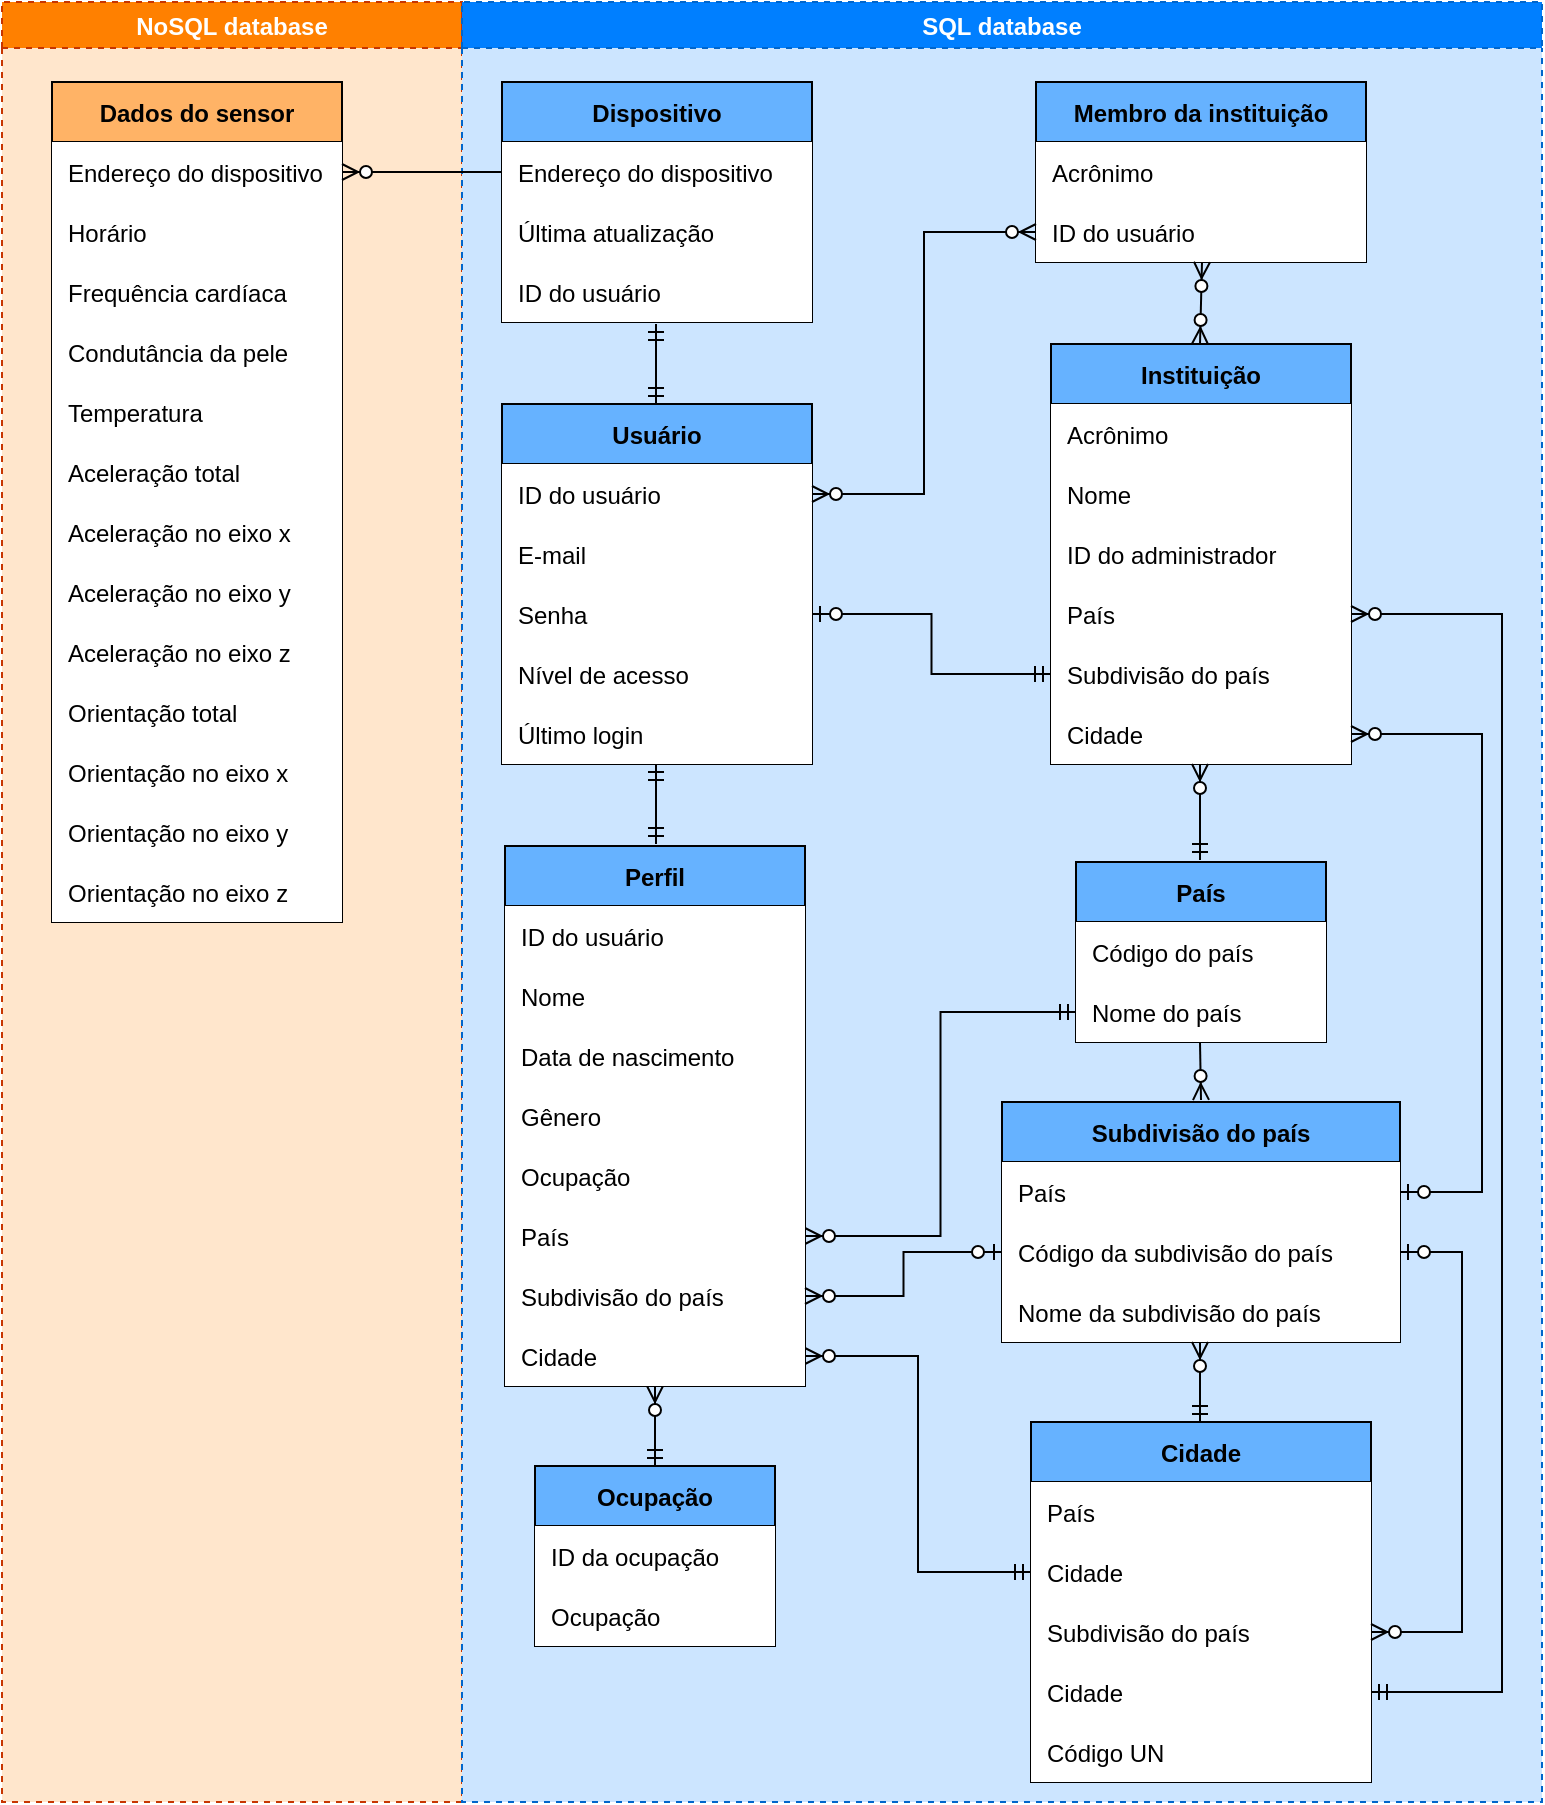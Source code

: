 <mxfile version="17.4.4" type="github">
  <diagram name="Page-1" id="52a04d89-c75d-2922-d76d-85b35f80e030">
    <mxGraphModel dx="1422" dy="737" grid="1" gridSize="10" guides="1" tooltips="1" connect="1" arrows="1" fold="1" page="1" pageScale="1" pageWidth="1100" pageHeight="850" background="none" math="0" shadow="0">
      <root>
        <mxCell id="0" />
        <mxCell id="1" parent="0" />
        <mxCell id="K3WVoDSNx91NNgabxfpI-1" value="NoSQL database" style="swimlane;dashed=1;fillColor=#FF8000;strokeColor=#C73500;fontColor=#FFFFFF;swimlaneFillColor=#FFE6CC;" parent="1" vertex="1">
          <mxGeometry width="230" height="900" as="geometry" />
        </mxCell>
        <mxCell id="K3WVoDSNx91NNgabxfpI-2" value="Dados do sensor" style="shape=table;startSize=30;container=1;collapsible=1;childLayout=tableLayout;fixedRows=1;rowLines=0;fontStyle=1;align=center;resizeLast=1;fillColor=#FFB366;" parent="K3WVoDSNx91NNgabxfpI-1" vertex="1">
          <mxGeometry x="25" y="40" width="145" height="420" as="geometry" />
        </mxCell>
        <mxCell id="K3WVoDSNx91NNgabxfpI-3" style="shape=partialRectangle;collapsible=0;dropTarget=0;pointerEvents=0;fillColor=none;top=0;left=0;bottom=0;right=0;points=[[0,0.5],[1,0.5]];portConstraint=eastwest;" parent="K3WVoDSNx91NNgabxfpI-2" vertex="1">
          <mxGeometry y="30" width="145" height="30" as="geometry" />
        </mxCell>
        <mxCell id="K3WVoDSNx91NNgabxfpI-4" value="Endereço do dispositivo" style="shape=partialRectangle;connectable=0;fillColor=default;top=0;left=0;bottom=0;right=0;align=left;spacingLeft=6;overflow=hidden;" parent="K3WVoDSNx91NNgabxfpI-3" vertex="1">
          <mxGeometry width="145" height="30" as="geometry">
            <mxRectangle width="145" height="30" as="alternateBounds" />
          </mxGeometry>
        </mxCell>
        <mxCell id="K3WVoDSNx91NNgabxfpI-6" value="" style="shape=partialRectangle;collapsible=0;dropTarget=0;pointerEvents=0;fillColor=none;top=0;left=0;bottom=0;right=0;points=[[0,0.5],[1,0.5]];portConstraint=eastwest;" parent="K3WVoDSNx91NNgabxfpI-2" vertex="1">
          <mxGeometry y="60" width="145" height="30" as="geometry" />
        </mxCell>
        <mxCell id="K3WVoDSNx91NNgabxfpI-7" value="Horário" style="shape=partialRectangle;connectable=0;fillColor=default;top=0;left=0;bottom=0;right=0;align=left;spacingLeft=6;overflow=hidden;" parent="K3WVoDSNx91NNgabxfpI-6" vertex="1">
          <mxGeometry width="145" height="30" as="geometry">
            <mxRectangle width="145" height="30" as="alternateBounds" />
          </mxGeometry>
        </mxCell>
        <mxCell id="K3WVoDSNx91NNgabxfpI-9" value="" style="shape=partialRectangle;collapsible=0;dropTarget=0;pointerEvents=0;fillColor=none;top=0;left=0;bottom=0;right=0;points=[[0,0.5],[1,0.5]];portConstraint=eastwest;" parent="K3WVoDSNx91NNgabxfpI-2" vertex="1">
          <mxGeometry y="90" width="145" height="30" as="geometry" />
        </mxCell>
        <mxCell id="K3WVoDSNx91NNgabxfpI-10" value="Frequência cardíaca" style="shape=partialRectangle;connectable=0;fillColor=default;top=0;left=0;bottom=0;right=0;align=left;spacingLeft=6;overflow=hidden;" parent="K3WVoDSNx91NNgabxfpI-9" vertex="1">
          <mxGeometry width="145" height="30" as="geometry">
            <mxRectangle width="145" height="30" as="alternateBounds" />
          </mxGeometry>
        </mxCell>
        <mxCell id="K3WVoDSNx91NNgabxfpI-12" style="shape=partialRectangle;collapsible=0;dropTarget=0;pointerEvents=0;fillColor=none;top=0;left=0;bottom=0;right=0;points=[[0,0.5],[1,0.5]];portConstraint=eastwest;" parent="K3WVoDSNx91NNgabxfpI-2" vertex="1">
          <mxGeometry y="120" width="145" height="30" as="geometry" />
        </mxCell>
        <mxCell id="K3WVoDSNx91NNgabxfpI-13" value="Condutância da pele" style="shape=partialRectangle;connectable=0;fillColor=default;top=0;left=0;bottom=0;right=0;align=left;spacingLeft=6;overflow=hidden;" parent="K3WVoDSNx91NNgabxfpI-12" vertex="1">
          <mxGeometry width="145" height="30" as="geometry">
            <mxRectangle width="145" height="30" as="alternateBounds" />
          </mxGeometry>
        </mxCell>
        <mxCell id="K3WVoDSNx91NNgabxfpI-15" style="shape=partialRectangle;collapsible=0;dropTarget=0;pointerEvents=0;fillColor=none;top=0;left=0;bottom=0;right=0;points=[[0,0.5],[1,0.5]];portConstraint=eastwest;" parent="K3WVoDSNx91NNgabxfpI-2" vertex="1">
          <mxGeometry y="150" width="145" height="30" as="geometry" />
        </mxCell>
        <mxCell id="K3WVoDSNx91NNgabxfpI-16" value="Temperatura" style="shape=partialRectangle;connectable=0;fillColor=default;top=0;left=0;bottom=0;right=0;align=left;spacingLeft=6;overflow=hidden;" parent="K3WVoDSNx91NNgabxfpI-15" vertex="1">
          <mxGeometry width="145" height="30" as="geometry">
            <mxRectangle width="145" height="30" as="alternateBounds" />
          </mxGeometry>
        </mxCell>
        <mxCell id="K3WVoDSNx91NNgabxfpI-18" style="shape=partialRectangle;collapsible=0;dropTarget=0;pointerEvents=0;fillColor=none;top=0;left=0;bottom=0;right=0;points=[[0,0.5],[1,0.5]];portConstraint=eastwest;" parent="K3WVoDSNx91NNgabxfpI-2" vertex="1">
          <mxGeometry y="180" width="145" height="30" as="geometry" />
        </mxCell>
        <mxCell id="K3WVoDSNx91NNgabxfpI-19" value="Aceleração total" style="shape=partialRectangle;connectable=0;fillColor=default;top=0;left=0;bottom=0;right=0;align=left;spacingLeft=6;overflow=hidden;" parent="K3WVoDSNx91NNgabxfpI-18" vertex="1">
          <mxGeometry width="145" height="30" as="geometry">
            <mxRectangle width="145" height="30" as="alternateBounds" />
          </mxGeometry>
        </mxCell>
        <mxCell id="K3WVoDSNx91NNgabxfpI-21" style="shape=partialRectangle;collapsible=0;dropTarget=0;pointerEvents=0;fillColor=none;top=0;left=0;bottom=0;right=0;points=[[0,0.5],[1,0.5]];portConstraint=eastwest;" parent="K3WVoDSNx91NNgabxfpI-2" vertex="1">
          <mxGeometry y="210" width="145" height="30" as="geometry" />
        </mxCell>
        <mxCell id="K3WVoDSNx91NNgabxfpI-22" value="Aceleração no eixo x" style="shape=partialRectangle;connectable=0;fillColor=default;top=0;left=0;bottom=0;right=0;align=left;spacingLeft=6;overflow=hidden;" parent="K3WVoDSNx91NNgabxfpI-21" vertex="1">
          <mxGeometry width="145" height="30" as="geometry">
            <mxRectangle width="145" height="30" as="alternateBounds" />
          </mxGeometry>
        </mxCell>
        <mxCell id="K3WVoDSNx91NNgabxfpI-24" style="shape=partialRectangle;collapsible=0;dropTarget=0;pointerEvents=0;fillColor=none;top=0;left=0;bottom=0;right=0;points=[[0,0.5],[1,0.5]];portConstraint=eastwest;" parent="K3WVoDSNx91NNgabxfpI-2" vertex="1">
          <mxGeometry y="240" width="145" height="30" as="geometry" />
        </mxCell>
        <mxCell id="K3WVoDSNx91NNgabxfpI-25" value="Aceleração no eixo y" style="shape=partialRectangle;connectable=0;fillColor=default;top=0;left=0;bottom=0;right=0;align=left;spacingLeft=6;overflow=hidden;" parent="K3WVoDSNx91NNgabxfpI-24" vertex="1">
          <mxGeometry width="145" height="30" as="geometry">
            <mxRectangle width="145" height="30" as="alternateBounds" />
          </mxGeometry>
        </mxCell>
        <mxCell id="K3WVoDSNx91NNgabxfpI-27" style="shape=partialRectangle;collapsible=0;dropTarget=0;pointerEvents=0;fillColor=none;top=0;left=0;bottom=0;right=0;points=[[0,0.5],[1,0.5]];portConstraint=eastwest;" parent="K3WVoDSNx91NNgabxfpI-2" vertex="1">
          <mxGeometry y="270" width="145" height="30" as="geometry" />
        </mxCell>
        <mxCell id="K3WVoDSNx91NNgabxfpI-28" value="Aceleração no eixo z" style="shape=partialRectangle;connectable=0;fillColor=default;top=0;left=0;bottom=0;right=0;align=left;spacingLeft=6;overflow=hidden;" parent="K3WVoDSNx91NNgabxfpI-27" vertex="1">
          <mxGeometry width="145" height="30" as="geometry">
            <mxRectangle width="145" height="30" as="alternateBounds" />
          </mxGeometry>
        </mxCell>
        <mxCell id="K3WVoDSNx91NNgabxfpI-30" style="shape=partialRectangle;collapsible=0;dropTarget=0;pointerEvents=0;fillColor=none;top=0;left=0;bottom=0;right=0;points=[[0,0.5],[1,0.5]];portConstraint=eastwest;" parent="K3WVoDSNx91NNgabxfpI-2" vertex="1">
          <mxGeometry y="300" width="145" height="30" as="geometry" />
        </mxCell>
        <mxCell id="K3WVoDSNx91NNgabxfpI-31" value="Orientação total" style="shape=partialRectangle;connectable=0;fillColor=default;top=0;left=0;bottom=0;right=0;align=left;spacingLeft=6;overflow=hidden;" parent="K3WVoDSNx91NNgabxfpI-30" vertex="1">
          <mxGeometry width="145" height="30" as="geometry">
            <mxRectangle width="145" height="30" as="alternateBounds" />
          </mxGeometry>
        </mxCell>
        <mxCell id="K3WVoDSNx91NNgabxfpI-33" style="shape=partialRectangle;collapsible=0;dropTarget=0;pointerEvents=0;fillColor=none;top=0;left=0;bottom=0;right=0;points=[[0,0.5],[1,0.5]];portConstraint=eastwest;" parent="K3WVoDSNx91NNgabxfpI-2" vertex="1">
          <mxGeometry y="330" width="145" height="30" as="geometry" />
        </mxCell>
        <mxCell id="K3WVoDSNx91NNgabxfpI-34" value="Orientação no eixo x" style="shape=partialRectangle;connectable=0;fillColor=default;top=0;left=0;bottom=0;right=0;align=left;spacingLeft=6;overflow=hidden;" parent="K3WVoDSNx91NNgabxfpI-33" vertex="1">
          <mxGeometry width="145" height="30" as="geometry">
            <mxRectangle width="145" height="30" as="alternateBounds" />
          </mxGeometry>
        </mxCell>
        <mxCell id="K3WVoDSNx91NNgabxfpI-36" style="shape=partialRectangle;collapsible=0;dropTarget=0;pointerEvents=0;fillColor=none;top=0;left=0;bottom=0;right=0;points=[[0,0.5],[1,0.5]];portConstraint=eastwest;" parent="K3WVoDSNx91NNgabxfpI-2" vertex="1">
          <mxGeometry y="360" width="145" height="30" as="geometry" />
        </mxCell>
        <mxCell id="K3WVoDSNx91NNgabxfpI-37" value="Orientação no eixo y" style="shape=partialRectangle;connectable=0;fillColor=default;top=0;left=0;bottom=0;right=0;align=left;spacingLeft=6;overflow=hidden;" parent="K3WVoDSNx91NNgabxfpI-36" vertex="1">
          <mxGeometry width="145" height="30" as="geometry">
            <mxRectangle width="145" height="30" as="alternateBounds" />
          </mxGeometry>
        </mxCell>
        <mxCell id="K3WVoDSNx91NNgabxfpI-39" style="shape=partialRectangle;collapsible=0;dropTarget=0;pointerEvents=0;fillColor=none;top=0;left=0;bottom=0;right=0;points=[[0,0.5],[1,0.5]];portConstraint=eastwest;" parent="K3WVoDSNx91NNgabxfpI-2" vertex="1">
          <mxGeometry y="390" width="145" height="30" as="geometry" />
        </mxCell>
        <mxCell id="K3WVoDSNx91NNgabxfpI-40" value="Orientação no eixo z" style="shape=partialRectangle;connectable=0;fillColor=default;top=0;left=0;bottom=0;right=0;align=left;spacingLeft=6;overflow=hidden;" parent="K3WVoDSNx91NNgabxfpI-39" vertex="1">
          <mxGeometry width="145" height="30" as="geometry">
            <mxRectangle width="145" height="30" as="alternateBounds" />
          </mxGeometry>
        </mxCell>
        <mxCell id="K3WVoDSNx91NNgabxfpI-42" value="SQL database" style="swimlane;dashed=1;fillColor=#007FFF;fontColor=#ffffff;strokeColor=#0066CC;swimlaneFillColor=#CCE5FF;" parent="1" vertex="1">
          <mxGeometry x="230" width="540" height="900" as="geometry" />
        </mxCell>
        <mxCell id="K3WVoDSNx91NNgabxfpI-43" value="" style="fontSize=12;html=1;endArrow=ERzeroToMany;endFill=1;rounded=0;entryX=0.5;entryY=0;entryDx=0;entryDy=0;exitX=0.62;exitY=1.033;exitDx=0;exitDy=0;exitPerimeter=0;" parent="K3WVoDSNx91NNgabxfpI-42" edge="1">
          <mxGeometry width="100" height="100" relative="1" as="geometry">
            <mxPoint x="369" y="520" as="sourcePoint" />
            <mxPoint x="369.5" y="549.01" as="targetPoint" />
          </mxGeometry>
        </mxCell>
        <mxCell id="K3WVoDSNx91NNgabxfpI-44" value="" style="edgeStyle=orthogonalEdgeStyle;fontSize=12;html=1;endArrow=ERzeroToMany;startArrow=ERmandOne;rounded=0;entryX=1;entryY=0.5;entryDx=0;entryDy=0;exitX=0;exitY=0.5;exitDx=0;exitDy=0;" parent="K3WVoDSNx91NNgabxfpI-42" source="K3WVoDSNx91NNgabxfpI-112" target="K3WVoDSNx91NNgabxfpI-95" edge="1">
          <mxGeometry width="100" height="100" relative="1" as="geometry">
            <mxPoint x="380" y="265" as="sourcePoint" />
            <mxPoint x="268" y="265" as="targetPoint" />
          </mxGeometry>
        </mxCell>
        <mxCell id="K3WVoDSNx91NNgabxfpI-45" value="" style="edgeStyle=orthogonalEdgeStyle;fontSize=12;html=1;endArrow=ERzeroToMany;startArrow=ERmandOne;rounded=0;entryX=1;entryY=0.5;entryDx=0;entryDy=0;exitX=0;exitY=0.5;exitDx=0;exitDy=0;" parent="K3WVoDSNx91NNgabxfpI-42" source="K3WVoDSNx91NNgabxfpI-142" target="K3WVoDSNx91NNgabxfpI-103" edge="1">
          <mxGeometry width="100" height="100" relative="1" as="geometry">
            <mxPoint x="380" y="431.25" as="sourcePoint" />
            <mxPoint x="268" y="302.5" as="targetPoint" />
          </mxGeometry>
        </mxCell>
        <mxCell id="K3WVoDSNx91NNgabxfpI-46" value="" style="fontSize=12;html=1;endArrow=ERzeroToMany;startArrow=ERmandOne;rounded=0;exitX=0.5;exitY=0;exitDx=0;exitDy=0;" parent="K3WVoDSNx91NNgabxfpI-42" source="K3WVoDSNx91NNgabxfpI-162" target="K3WVoDSNx91NNgabxfpI-103" edge="1">
          <mxGeometry width="100" height="100" relative="1" as="geometry">
            <mxPoint x="184.5" y="540" as="sourcePoint" />
            <mxPoint x="181.5" y="430" as="targetPoint" />
          </mxGeometry>
        </mxCell>
        <mxCell id="K3WVoDSNx91NNgabxfpI-49" value="Usuário" style="shape=table;startSize=30;container=1;collapsible=1;childLayout=tableLayout;fixedRows=1;rowLines=0;fontStyle=1;align=center;resizeLast=1;fillColor=#66B2FF;" parent="K3WVoDSNx91NNgabxfpI-42" vertex="1">
          <mxGeometry x="20" y="201" width="155" height="180" as="geometry" />
        </mxCell>
        <mxCell id="K3WVoDSNx91NNgabxfpI-50" value="" style="shape=partialRectangle;collapsible=0;dropTarget=0;pointerEvents=0;fillColor=none;top=0;left=0;bottom=1;right=0;points=[[0,0.5],[1,0.5]];portConstraint=eastwest;" parent="K3WVoDSNx91NNgabxfpI-49" vertex="1">
          <mxGeometry y="30" width="155" height="30" as="geometry" />
        </mxCell>
        <mxCell id="K3WVoDSNx91NNgabxfpI-52" value="ID do usuário" style="shape=partialRectangle;connectable=0;fillColor=default;top=0;left=0;bottom=0;right=0;align=left;spacingLeft=6;fontStyle=0;overflow=hidden;" parent="K3WVoDSNx91NNgabxfpI-50" vertex="1">
          <mxGeometry width="155" height="30" as="geometry">
            <mxRectangle width="155" height="30" as="alternateBounds" />
          </mxGeometry>
        </mxCell>
        <mxCell id="K3WVoDSNx91NNgabxfpI-54" value="" style="shape=partialRectangle;collapsible=0;dropTarget=0;pointerEvents=0;fillColor=none;top=0;left=0;bottom=0;right=0;points=[[0,0.5],[1,0.5]];portConstraint=eastwest;" parent="K3WVoDSNx91NNgabxfpI-49" vertex="1">
          <mxGeometry y="60" width="155" height="30" as="geometry" />
        </mxCell>
        <mxCell id="K3WVoDSNx91NNgabxfpI-56" value="E-mail" style="shape=partialRectangle;connectable=0;fillColor=default;top=0;left=0;bottom=0;right=0;align=left;spacingLeft=6;overflow=hidden;" parent="K3WVoDSNx91NNgabxfpI-54" vertex="1">
          <mxGeometry width="155" height="30" as="geometry">
            <mxRectangle width="155" height="30" as="alternateBounds" />
          </mxGeometry>
        </mxCell>
        <mxCell id="K3WVoDSNx91NNgabxfpI-58" value="" style="shape=partialRectangle;collapsible=0;dropTarget=0;pointerEvents=0;fillColor=none;top=0;left=0;bottom=0;right=0;points=[[0,0.5],[1,0.5]];portConstraint=eastwest;" parent="K3WVoDSNx91NNgabxfpI-49" vertex="1">
          <mxGeometry y="90" width="155" height="30" as="geometry" />
        </mxCell>
        <mxCell id="K3WVoDSNx91NNgabxfpI-60" value="Senha" style="shape=partialRectangle;connectable=0;fillColor=default;top=0;left=0;bottom=0;right=0;align=left;spacingLeft=6;overflow=hidden;" parent="K3WVoDSNx91NNgabxfpI-58" vertex="1">
          <mxGeometry width="155" height="30" as="geometry">
            <mxRectangle width="155" height="30" as="alternateBounds" />
          </mxGeometry>
        </mxCell>
        <mxCell id="K3WVoDSNx91NNgabxfpI-62" style="shape=partialRectangle;collapsible=0;dropTarget=0;pointerEvents=0;fillColor=none;top=0;left=0;bottom=0;right=0;points=[[0,0.5],[1,0.5]];portConstraint=eastwest;" parent="K3WVoDSNx91NNgabxfpI-49" vertex="1">
          <mxGeometry y="120" width="155" height="30" as="geometry" />
        </mxCell>
        <mxCell id="K3WVoDSNx91NNgabxfpI-64" value="Nível de acesso" style="shape=partialRectangle;connectable=0;fillColor=default;top=0;left=0;bottom=0;right=0;align=left;spacingLeft=6;overflow=hidden;" parent="K3WVoDSNx91NNgabxfpI-62" vertex="1">
          <mxGeometry width="155" height="30" as="geometry">
            <mxRectangle width="155" height="30" as="alternateBounds" />
          </mxGeometry>
        </mxCell>
        <mxCell id="K3WVoDSNx91NNgabxfpI-70" style="shape=partialRectangle;collapsible=0;dropTarget=0;pointerEvents=0;fillColor=none;top=0;left=0;bottom=0;right=0;points=[[0,0.5],[1,0.5]];portConstraint=eastwest;" parent="K3WVoDSNx91NNgabxfpI-49" vertex="1">
          <mxGeometry y="150" width="155" height="30" as="geometry" />
        </mxCell>
        <mxCell id="K3WVoDSNx91NNgabxfpI-72" value="Último login" style="shape=partialRectangle;connectable=0;fillColor=default;top=0;left=0;bottom=0;right=0;align=left;spacingLeft=6;overflow=hidden;" parent="K3WVoDSNx91NNgabxfpI-70" vertex="1">
          <mxGeometry width="155" height="30" as="geometry">
            <mxRectangle width="155" height="30" as="alternateBounds" />
          </mxGeometry>
        </mxCell>
        <mxCell id="K3WVoDSNx91NNgabxfpI-74" value="Perfil" style="shape=table;startSize=30;container=1;collapsible=1;childLayout=tableLayout;fixedRows=1;rowLines=0;fontStyle=1;align=center;resizeLast=1;fillColor=#66B2FF;" parent="K3WVoDSNx91NNgabxfpI-42" vertex="1">
          <mxGeometry x="21.5" y="422" width="150" height="270" as="geometry" />
        </mxCell>
        <mxCell id="K3WVoDSNx91NNgabxfpI-75" value="" style="shape=partialRectangle;collapsible=0;dropTarget=0;pointerEvents=0;fillColor=none;top=0;left=0;bottom=1;right=0;points=[[0,0.5],[1,0.5]];portConstraint=eastwest;" parent="K3WVoDSNx91NNgabxfpI-74" vertex="1">
          <mxGeometry y="30" width="150" height="30" as="geometry" />
        </mxCell>
        <mxCell id="K3WVoDSNx91NNgabxfpI-77" value="ID do usuário" style="shape=partialRectangle;connectable=0;fillColor=default;top=0;left=0;bottom=0;right=0;align=left;spacingLeft=6;fontStyle=0;overflow=hidden;" parent="K3WVoDSNx91NNgabxfpI-75" vertex="1">
          <mxGeometry width="150" height="30" as="geometry">
            <mxRectangle width="150" height="30" as="alternateBounds" />
          </mxGeometry>
        </mxCell>
        <mxCell id="K3WVoDSNx91NNgabxfpI-79" value="" style="shape=partialRectangle;collapsible=0;dropTarget=0;pointerEvents=0;fillColor=none;top=0;left=0;bottom=0;right=0;points=[[0,0.5],[1,0.5]];portConstraint=eastwest;" parent="K3WVoDSNx91NNgabxfpI-74" vertex="1">
          <mxGeometry y="60" width="150" height="30" as="geometry" />
        </mxCell>
        <mxCell id="K3WVoDSNx91NNgabxfpI-81" value="Nome" style="shape=partialRectangle;connectable=0;fillColor=default;top=0;left=0;bottom=0;right=0;align=left;spacingLeft=6;overflow=hidden;" parent="K3WVoDSNx91NNgabxfpI-79" vertex="1">
          <mxGeometry width="150" height="30" as="geometry">
            <mxRectangle width="150" height="30" as="alternateBounds" />
          </mxGeometry>
        </mxCell>
        <mxCell id="K3WVoDSNx91NNgabxfpI-83" value="" style="shape=partialRectangle;collapsible=0;dropTarget=0;pointerEvents=0;fillColor=none;top=0;left=0;bottom=0;right=0;points=[[0,0.5],[1,0.5]];portConstraint=eastwest;" parent="K3WVoDSNx91NNgabxfpI-74" vertex="1">
          <mxGeometry y="90" width="150" height="30" as="geometry" />
        </mxCell>
        <mxCell id="K3WVoDSNx91NNgabxfpI-85" value="Data de nascimento" style="shape=partialRectangle;connectable=0;fillColor=default;top=0;left=0;bottom=0;right=0;align=left;spacingLeft=6;overflow=hidden;" parent="K3WVoDSNx91NNgabxfpI-83" vertex="1">
          <mxGeometry width="150" height="30" as="geometry">
            <mxRectangle width="150" height="30" as="alternateBounds" />
          </mxGeometry>
        </mxCell>
        <mxCell id="K3WVoDSNx91NNgabxfpI-87" style="shape=partialRectangle;collapsible=0;dropTarget=0;pointerEvents=0;fillColor=none;top=0;left=0;bottom=0;right=0;points=[[0,0.5],[1,0.5]];portConstraint=eastwest;" parent="K3WVoDSNx91NNgabxfpI-74" vertex="1">
          <mxGeometry y="120" width="150" height="30" as="geometry" />
        </mxCell>
        <mxCell id="K3WVoDSNx91NNgabxfpI-89" value="Gênero" style="shape=partialRectangle;connectable=0;fillColor=default;top=0;left=0;bottom=0;right=0;align=left;spacingLeft=6;overflow=hidden;" parent="K3WVoDSNx91NNgabxfpI-87" vertex="1">
          <mxGeometry width="150" height="30" as="geometry">
            <mxRectangle width="150" height="30" as="alternateBounds" />
          </mxGeometry>
        </mxCell>
        <mxCell id="K3WVoDSNx91NNgabxfpI-91" style="shape=partialRectangle;collapsible=0;dropTarget=0;pointerEvents=0;fillColor=none;top=0;left=0;bottom=0;right=0;points=[[0,0.5],[1,0.5]];portConstraint=eastwest;" parent="K3WVoDSNx91NNgabxfpI-74" vertex="1">
          <mxGeometry y="150" width="150" height="30" as="geometry" />
        </mxCell>
        <mxCell id="K3WVoDSNx91NNgabxfpI-93" value="Ocupação" style="shape=partialRectangle;connectable=0;fillColor=default;top=0;left=0;bottom=0;right=0;align=left;spacingLeft=6;overflow=hidden;" parent="K3WVoDSNx91NNgabxfpI-91" vertex="1">
          <mxGeometry width="150" height="30" as="geometry">
            <mxRectangle width="150" height="30" as="alternateBounds" />
          </mxGeometry>
        </mxCell>
        <mxCell id="K3WVoDSNx91NNgabxfpI-95" style="shape=partialRectangle;collapsible=0;dropTarget=0;pointerEvents=0;fillColor=none;top=0;left=0;bottom=0;right=0;points=[[0,0.5],[1,0.5]];portConstraint=eastwest;" parent="K3WVoDSNx91NNgabxfpI-74" vertex="1">
          <mxGeometry y="180" width="150" height="30" as="geometry" />
        </mxCell>
        <mxCell id="K3WVoDSNx91NNgabxfpI-97" value="País" style="shape=partialRectangle;connectable=0;fillColor=default;top=0;left=0;bottom=0;right=0;align=left;spacingLeft=6;overflow=hidden;" parent="K3WVoDSNx91NNgabxfpI-95" vertex="1">
          <mxGeometry width="150" height="30" as="geometry">
            <mxRectangle width="150" height="30" as="alternateBounds" />
          </mxGeometry>
        </mxCell>
        <mxCell id="K3WVoDSNx91NNgabxfpI-99" style="shape=partialRectangle;collapsible=0;dropTarget=0;pointerEvents=0;fillColor=none;top=0;left=0;bottom=0;right=0;points=[[0,0.5],[1,0.5]];portConstraint=eastwest;" parent="K3WVoDSNx91NNgabxfpI-74" vertex="1">
          <mxGeometry y="210" width="150" height="30" as="geometry" />
        </mxCell>
        <mxCell id="K3WVoDSNx91NNgabxfpI-101" value="Subdivisão do país" style="shape=partialRectangle;connectable=0;fillColor=default;top=0;left=0;bottom=0;right=0;align=left;spacingLeft=6;overflow=hidden;" parent="K3WVoDSNx91NNgabxfpI-99" vertex="1">
          <mxGeometry width="150" height="30" as="geometry">
            <mxRectangle width="150" height="30" as="alternateBounds" />
          </mxGeometry>
        </mxCell>
        <mxCell id="K3WVoDSNx91NNgabxfpI-103" style="shape=partialRectangle;collapsible=0;dropTarget=0;pointerEvents=0;fillColor=none;top=0;left=0;bottom=0;right=0;points=[[0,0.5],[1,0.5]];portConstraint=eastwest;" parent="K3WVoDSNx91NNgabxfpI-74" vertex="1">
          <mxGeometry y="240" width="150" height="30" as="geometry" />
        </mxCell>
        <mxCell id="K3WVoDSNx91NNgabxfpI-105" value="Cidade" style="shape=partialRectangle;connectable=0;fillColor=default;top=0;left=0;bottom=0;right=0;align=left;spacingLeft=6;overflow=hidden;" parent="K3WVoDSNx91NNgabxfpI-103" vertex="1">
          <mxGeometry width="150" height="30" as="geometry">
            <mxRectangle width="150" height="30" as="alternateBounds" />
          </mxGeometry>
        </mxCell>
        <mxCell id="K3WVoDSNx91NNgabxfpI-107" value="País" style="shape=table;startSize=30;container=1;collapsible=1;childLayout=tableLayout;fixedRows=1;rowLines=0;fontStyle=1;align=center;resizeLast=1;fillColor=#66B2FF;" parent="K3WVoDSNx91NNgabxfpI-42" vertex="1">
          <mxGeometry x="307" y="430" width="125" height="90" as="geometry" />
        </mxCell>
        <mxCell id="K3WVoDSNx91NNgabxfpI-108" value="" style="shape=partialRectangle;collapsible=0;dropTarget=0;pointerEvents=0;fillColor=none;top=0;left=0;bottom=1;right=0;points=[[0,0.5],[1,0.5]];portConstraint=eastwest;" parent="K3WVoDSNx91NNgabxfpI-107" vertex="1">
          <mxGeometry y="30" width="125" height="30" as="geometry" />
        </mxCell>
        <mxCell id="K3WVoDSNx91NNgabxfpI-110" value="Código do país" style="shape=partialRectangle;connectable=0;fillColor=default;top=0;left=0;bottom=0;right=0;align=left;spacingLeft=6;fontStyle=0;overflow=hidden;" parent="K3WVoDSNx91NNgabxfpI-108" vertex="1">
          <mxGeometry width="125" height="30" as="geometry">
            <mxRectangle width="125" height="30" as="alternateBounds" />
          </mxGeometry>
        </mxCell>
        <mxCell id="K3WVoDSNx91NNgabxfpI-112" value="" style="shape=partialRectangle;collapsible=0;dropTarget=0;pointerEvents=0;fillColor=none;top=0;left=0;bottom=0;right=0;points=[[0,0.5],[1,0.5]];portConstraint=eastwest;" parent="K3WVoDSNx91NNgabxfpI-107" vertex="1">
          <mxGeometry y="60" width="125" height="30" as="geometry" />
        </mxCell>
        <mxCell id="K3WVoDSNx91NNgabxfpI-114" value="Nome do país" style="shape=partialRectangle;connectable=0;fillColor=default;top=0;left=0;bottom=0;right=0;align=left;spacingLeft=6;overflow=hidden;" parent="K3WVoDSNx91NNgabxfpI-112" vertex="1">
          <mxGeometry width="125" height="30" as="geometry">
            <mxRectangle width="125" height="30" as="alternateBounds" />
          </mxGeometry>
        </mxCell>
        <mxCell id="K3WVoDSNx91NNgabxfpI-120" value="Subdivisão do país" style="shape=table;startSize=30;container=1;collapsible=1;childLayout=tableLayout;fixedRows=1;rowLines=0;fontStyle=1;align=center;resizeLast=1;fillColor=#66B2FF;" parent="K3WVoDSNx91NNgabxfpI-42" vertex="1">
          <mxGeometry x="270" y="550" width="199" height="120" as="geometry" />
        </mxCell>
        <mxCell id="K3WVoDSNx91NNgabxfpI-121" value="" style="shape=partialRectangle;collapsible=0;dropTarget=0;pointerEvents=0;fillColor=none;top=0;left=0;bottom=1;right=0;points=[[0,0.5],[1,0.5]];portConstraint=eastwest;" parent="K3WVoDSNx91NNgabxfpI-120" vertex="1">
          <mxGeometry y="30" width="199" height="30" as="geometry" />
        </mxCell>
        <mxCell id="K3WVoDSNx91NNgabxfpI-123" value="País" style="shape=partialRectangle;connectable=0;fillColor=default;top=0;left=0;bottom=0;right=0;align=left;spacingLeft=6;fontStyle=0;overflow=hidden;" parent="K3WVoDSNx91NNgabxfpI-121" vertex="1">
          <mxGeometry width="199" height="30" as="geometry">
            <mxRectangle width="199" height="30" as="alternateBounds" />
          </mxGeometry>
        </mxCell>
        <mxCell id="K3WVoDSNx91NNgabxfpI-125" style="shape=partialRectangle;collapsible=0;dropTarget=0;pointerEvents=0;fillColor=none;top=0;left=0;bottom=1;right=0;points=[[0,0.5],[1,0.5]];portConstraint=eastwest;" parent="K3WVoDSNx91NNgabxfpI-120" vertex="1">
          <mxGeometry y="60" width="199" height="30" as="geometry" />
        </mxCell>
        <mxCell id="K3WVoDSNx91NNgabxfpI-127" value="Código da subdivisão do país" style="shape=partialRectangle;connectable=0;fillColor=default;top=0;left=0;bottom=0;right=0;align=left;spacingLeft=6;fontStyle=0;overflow=hidden;" parent="K3WVoDSNx91NNgabxfpI-125" vertex="1">
          <mxGeometry width="199" height="30" as="geometry">
            <mxRectangle width="199" height="30" as="alternateBounds" />
          </mxGeometry>
        </mxCell>
        <mxCell id="K3WVoDSNx91NNgabxfpI-129" value="" style="shape=partialRectangle;collapsible=0;dropTarget=0;pointerEvents=0;fillColor=none;top=0;left=0;bottom=0;right=0;points=[[0,0.5],[1,0.5]];portConstraint=eastwest;" parent="K3WVoDSNx91NNgabxfpI-120" vertex="1">
          <mxGeometry y="90" width="199" height="30" as="geometry" />
        </mxCell>
        <mxCell id="K3WVoDSNx91NNgabxfpI-131" value="Nome da subdivisão do país" style="shape=partialRectangle;connectable=0;fillColor=default;top=0;left=0;bottom=0;right=0;align=left;spacingLeft=6;overflow=hidden;" parent="K3WVoDSNx91NNgabxfpI-129" vertex="1">
          <mxGeometry width="199" height="30" as="geometry">
            <mxRectangle width="199" height="30" as="alternateBounds" />
          </mxGeometry>
        </mxCell>
        <mxCell id="K3WVoDSNx91NNgabxfpI-137" value="Cidade" style="shape=table;startSize=30;container=1;collapsible=1;childLayout=tableLayout;fixedRows=1;rowLines=0;fontStyle=1;align=center;resizeLast=1;fillColor=#66B2FF;" parent="K3WVoDSNx91NNgabxfpI-42" vertex="1">
          <mxGeometry x="284.5" y="710" width="170" height="180" as="geometry" />
        </mxCell>
        <mxCell id="K3WVoDSNx91NNgabxfpI-138" value="" style="shape=partialRectangle;collapsible=0;dropTarget=0;pointerEvents=0;fillColor=none;top=0;left=0;bottom=1;right=0;points=[[0,0.5],[1,0.5]];portConstraint=eastwest;" parent="K3WVoDSNx91NNgabxfpI-137" vertex="1">
          <mxGeometry y="30" width="170" height="30" as="geometry" />
        </mxCell>
        <mxCell id="K3WVoDSNx91NNgabxfpI-140" value="País" style="shape=partialRectangle;connectable=0;fillColor=default;top=0;left=0;bottom=0;right=0;align=left;spacingLeft=6;fontStyle=0;overflow=hidden;" parent="K3WVoDSNx91NNgabxfpI-138" vertex="1">
          <mxGeometry width="170" height="30" as="geometry">
            <mxRectangle width="170" height="30" as="alternateBounds" />
          </mxGeometry>
        </mxCell>
        <mxCell id="K3WVoDSNx91NNgabxfpI-142" style="shape=partialRectangle;collapsible=0;dropTarget=0;pointerEvents=0;fillColor=none;top=0;left=0;bottom=1;right=0;points=[[0,0.5],[1,0.5]];portConstraint=eastwest;" parent="K3WVoDSNx91NNgabxfpI-137" vertex="1">
          <mxGeometry y="60" width="170" height="30" as="geometry" />
        </mxCell>
        <mxCell id="K3WVoDSNx91NNgabxfpI-144" value="Cidade" style="shape=partialRectangle;connectable=0;fillColor=default;top=0;left=0;bottom=0;right=0;align=left;spacingLeft=6;fontStyle=0;overflow=hidden;" parent="K3WVoDSNx91NNgabxfpI-142" vertex="1">
          <mxGeometry width="170" height="30" as="geometry">
            <mxRectangle width="170" height="30" as="alternateBounds" />
          </mxGeometry>
        </mxCell>
        <mxCell id="K3WVoDSNx91NNgabxfpI-146" value="" style="shape=partialRectangle;collapsible=0;dropTarget=0;pointerEvents=0;fillColor=none;top=0;left=0;bottom=0;right=0;points=[[0,0.5],[1,0.5]];portConstraint=eastwest;" parent="K3WVoDSNx91NNgabxfpI-137" vertex="1">
          <mxGeometry y="90" width="170" height="30" as="geometry" />
        </mxCell>
        <mxCell id="K3WVoDSNx91NNgabxfpI-148" value="Subdivisão do país" style="shape=partialRectangle;connectable=0;fillColor=default;top=0;left=0;bottom=0;right=0;align=left;spacingLeft=6;overflow=hidden;" parent="K3WVoDSNx91NNgabxfpI-146" vertex="1">
          <mxGeometry width="170" height="30" as="geometry">
            <mxRectangle width="170" height="30" as="alternateBounds" />
          </mxGeometry>
        </mxCell>
        <mxCell id="K3WVoDSNx91NNgabxfpI-150" style="shape=partialRectangle;collapsible=0;dropTarget=0;pointerEvents=0;fillColor=none;top=0;left=0;bottom=0;right=0;points=[[0,0.5],[1,0.5]];portConstraint=eastwest;" parent="K3WVoDSNx91NNgabxfpI-137" vertex="1">
          <mxGeometry y="120" width="170" height="30" as="geometry" />
        </mxCell>
        <mxCell id="K3WVoDSNx91NNgabxfpI-152" value="Cidade" style="shape=partialRectangle;connectable=0;fillColor=default;top=0;left=0;bottom=0;right=0;align=left;spacingLeft=6;overflow=hidden;" parent="K3WVoDSNx91NNgabxfpI-150" vertex="1">
          <mxGeometry width="170" height="30" as="geometry">
            <mxRectangle width="170" height="30" as="alternateBounds" />
          </mxGeometry>
        </mxCell>
        <mxCell id="K3WVoDSNx91NNgabxfpI-158" style="shape=partialRectangle;collapsible=0;dropTarget=0;pointerEvents=0;fillColor=none;top=0;left=0;bottom=0;right=0;points=[[0,0.5],[1,0.5]];portConstraint=eastwest;" parent="K3WVoDSNx91NNgabxfpI-137" vertex="1">
          <mxGeometry y="150" width="170" height="30" as="geometry" />
        </mxCell>
        <mxCell id="K3WVoDSNx91NNgabxfpI-160" value="Código UN" style="shape=partialRectangle;connectable=0;fillColor=default;top=0;left=0;bottom=0;right=0;align=left;spacingLeft=6;overflow=hidden;" parent="K3WVoDSNx91NNgabxfpI-158" vertex="1">
          <mxGeometry width="170" height="30" as="geometry">
            <mxRectangle width="170" height="30" as="alternateBounds" />
          </mxGeometry>
        </mxCell>
        <mxCell id="K3WVoDSNx91NNgabxfpI-162" value="Ocupação" style="shape=table;startSize=30;container=1;collapsible=1;childLayout=tableLayout;fixedRows=1;rowLines=0;fontStyle=1;align=center;resizeLast=1;fillColor=#66B2FF;" parent="K3WVoDSNx91NNgabxfpI-42" vertex="1">
          <mxGeometry x="36.5" y="732" width="120" height="90" as="geometry" />
        </mxCell>
        <mxCell id="K3WVoDSNx91NNgabxfpI-163" style="shape=partialRectangle;collapsible=0;dropTarget=0;pointerEvents=0;fillColor=none;top=0;left=0;bottom=1;right=0;points=[[0,0.5],[1,0.5]];portConstraint=eastwest;" parent="K3WVoDSNx91NNgabxfpI-162" vertex="1">
          <mxGeometry y="30" width="120" height="30" as="geometry" />
        </mxCell>
        <mxCell id="K3WVoDSNx91NNgabxfpI-165" value="ID da ocupação" style="shape=partialRectangle;connectable=0;fillColor=default;top=0;left=0;bottom=0;right=0;align=left;spacingLeft=6;fontStyle=0;overflow=hidden;" parent="K3WVoDSNx91NNgabxfpI-163" vertex="1">
          <mxGeometry width="120" height="30" as="geometry">
            <mxRectangle width="120" height="30" as="alternateBounds" />
          </mxGeometry>
        </mxCell>
        <mxCell id="K3WVoDSNx91NNgabxfpI-167" value="" style="shape=partialRectangle;collapsible=0;dropTarget=0;pointerEvents=0;fillColor=none;top=0;left=0;bottom=1;right=0;points=[[0,0.5],[1,0.5]];portConstraint=eastwest;" parent="K3WVoDSNx91NNgabxfpI-162" vertex="1">
          <mxGeometry y="60" width="120" height="30" as="geometry" />
        </mxCell>
        <mxCell id="K3WVoDSNx91NNgabxfpI-169" value="Ocupação" style="shape=partialRectangle;connectable=0;fillColor=default;top=0;left=0;bottom=0;right=0;align=left;spacingLeft=6;fontStyle=0;overflow=hidden;" parent="K3WVoDSNx91NNgabxfpI-167" vertex="1">
          <mxGeometry width="120" height="30" as="geometry">
            <mxRectangle width="120" height="30" as="alternateBounds" />
          </mxGeometry>
        </mxCell>
        <mxCell id="K3WVoDSNx91NNgabxfpI-175" value="Dispositivo" style="shape=table;startSize=30;container=1;collapsible=1;childLayout=tableLayout;fixedRows=1;rowLines=0;fontStyle=1;align=center;resizeLast=1;fillColor=#66B2FF;" parent="K3WVoDSNx91NNgabxfpI-42" vertex="1">
          <mxGeometry x="20" y="40" width="155" height="120" as="geometry" />
        </mxCell>
        <mxCell id="K3WVoDSNx91NNgabxfpI-176" value="" style="shape=partialRectangle;collapsible=0;dropTarget=0;pointerEvents=0;fillColor=none;top=0;left=0;bottom=1;right=0;points=[[0,0.5],[1,0.5]];portConstraint=eastwest;" parent="K3WVoDSNx91NNgabxfpI-175" vertex="1">
          <mxGeometry y="30" width="155" height="30" as="geometry" />
        </mxCell>
        <mxCell id="K3WVoDSNx91NNgabxfpI-178" value="Endereço do dispositivo" style="shape=partialRectangle;connectable=0;fillColor=default;top=0;left=0;bottom=0;right=0;align=left;spacingLeft=6;fontStyle=0;overflow=hidden;strokeColor=default;" parent="K3WVoDSNx91NNgabxfpI-176" vertex="1">
          <mxGeometry width="155" height="30" as="geometry">
            <mxRectangle width="155" height="30" as="alternateBounds" />
          </mxGeometry>
        </mxCell>
        <mxCell id="K3WVoDSNx91NNgabxfpI-180" value="" style="shape=partialRectangle;collapsible=0;dropTarget=0;pointerEvents=0;fillColor=none;top=0;left=0;bottom=0;right=0;points=[[0,0.5],[1,0.5]];portConstraint=eastwest;" parent="K3WVoDSNx91NNgabxfpI-175" vertex="1">
          <mxGeometry y="60" width="155" height="30" as="geometry" />
        </mxCell>
        <mxCell id="K3WVoDSNx91NNgabxfpI-182" value="Última atualização" style="shape=partialRectangle;connectable=0;fillColor=default;top=0;left=0;bottom=0;right=0;align=left;spacingLeft=6;overflow=hidden;strokeColor=none;" parent="K3WVoDSNx91NNgabxfpI-180" vertex="1">
          <mxGeometry width="155" height="30" as="geometry">
            <mxRectangle width="155" height="30" as="alternateBounds" />
          </mxGeometry>
        </mxCell>
        <mxCell id="K3WVoDSNx91NNgabxfpI-184" value="" style="shape=partialRectangle;collapsible=0;dropTarget=0;pointerEvents=0;fillColor=none;top=0;left=0;bottom=0;right=0;points=[[0,0.5],[1,0.5]];portConstraint=eastwest;" parent="K3WVoDSNx91NNgabxfpI-175" vertex="1">
          <mxGeometry y="90" width="155" height="30" as="geometry" />
        </mxCell>
        <mxCell id="K3WVoDSNx91NNgabxfpI-186" value="ID do usuário" style="shape=partialRectangle;connectable=0;fillColor=default;top=0;left=0;bottom=0;right=0;align=left;spacingLeft=6;overflow=hidden;" parent="K3WVoDSNx91NNgabxfpI-184" vertex="1">
          <mxGeometry width="155" height="30" as="geometry">
            <mxRectangle width="155" height="30" as="alternateBounds" />
          </mxGeometry>
        </mxCell>
        <mxCell id="K3WVoDSNx91NNgabxfpI-192" value="" style="fontSize=12;html=1;endArrow=ERmandOne;startArrow=ERmandOne;rounded=0;exitX=0.5;exitY=0;exitDx=0;exitDy=0;" parent="K3WVoDSNx91NNgabxfpI-42" edge="1">
          <mxGeometry width="100" height="100" relative="1" as="geometry">
            <mxPoint x="97" y="201" as="sourcePoint" />
            <mxPoint x="97" y="161" as="targetPoint" />
            <Array as="points" />
          </mxGeometry>
        </mxCell>
        <mxCell id="K3WVoDSNx91NNgabxfpI-193" value="" style="edgeStyle=orthogonalEdgeStyle;fontSize=12;html=1;endArrow=ERzeroToMany;startArrow=ERzeroToOne;rounded=0;exitX=0;exitY=0.5;exitDx=0;exitDy=0;entryX=1;entryY=0.5;entryDx=0;entryDy=0;" parent="K3WVoDSNx91NNgabxfpI-42" source="K3WVoDSNx91NNgabxfpI-125" target="K3WVoDSNx91NNgabxfpI-99" edge="1">
          <mxGeometry width="100" height="100" relative="1" as="geometry">
            <mxPoint x="700" y="470" as="sourcePoint" />
            <mxPoint x="800" y="370" as="targetPoint" />
          </mxGeometry>
        </mxCell>
        <mxCell id="K3WVoDSNx91NNgabxfpI-194" value="Instituição" style="shape=table;startSize=30;container=1;collapsible=1;childLayout=tableLayout;fixedRows=1;rowLines=0;fontStyle=1;align=center;resizeLast=1;fillColor=#66B2FF;" parent="K3WVoDSNx91NNgabxfpI-42" vertex="1">
          <mxGeometry x="294.5" y="171" width="150" height="210" as="geometry" />
        </mxCell>
        <mxCell id="K3WVoDSNx91NNgabxfpI-195" value="" style="shape=partialRectangle;collapsible=0;dropTarget=0;pointerEvents=0;fillColor=none;top=0;left=0;bottom=1;right=0;points=[[0,0.5],[1,0.5]];portConstraint=eastwest;" parent="K3WVoDSNx91NNgabxfpI-194" vertex="1">
          <mxGeometry y="30" width="150" height="30" as="geometry" />
        </mxCell>
        <mxCell id="K3WVoDSNx91NNgabxfpI-197" value="Acrônimo" style="shape=partialRectangle;connectable=0;fillColor=default;top=0;left=0;bottom=0;right=0;align=left;spacingLeft=6;fontStyle=0;overflow=hidden;" parent="K3WVoDSNx91NNgabxfpI-195" vertex="1">
          <mxGeometry width="150" height="30" as="geometry">
            <mxRectangle width="150" height="30" as="alternateBounds" />
          </mxGeometry>
        </mxCell>
        <mxCell id="K3WVoDSNx91NNgabxfpI-199" value="" style="shape=partialRectangle;collapsible=0;dropTarget=0;pointerEvents=0;fillColor=none;top=0;left=0;bottom=0;right=0;points=[[0,0.5],[1,0.5]];portConstraint=eastwest;" parent="K3WVoDSNx91NNgabxfpI-194" vertex="1">
          <mxGeometry y="60" width="150" height="30" as="geometry" />
        </mxCell>
        <mxCell id="K3WVoDSNx91NNgabxfpI-201" value="Nome" style="shape=partialRectangle;connectable=0;fillColor=default;top=0;left=0;bottom=0;right=0;align=left;spacingLeft=6;overflow=hidden;" parent="K3WVoDSNx91NNgabxfpI-199" vertex="1">
          <mxGeometry width="150" height="30" as="geometry">
            <mxRectangle width="150" height="30" as="alternateBounds" />
          </mxGeometry>
        </mxCell>
        <mxCell id="K3WVoDSNx91NNgabxfpI-203" value="" style="shape=partialRectangle;collapsible=0;dropTarget=0;pointerEvents=0;fillColor=none;top=0;left=0;bottom=0;right=0;points=[[0,0.5],[1,0.5]];portConstraint=eastwest;" parent="K3WVoDSNx91NNgabxfpI-194" vertex="1">
          <mxGeometry y="90" width="150" height="30" as="geometry" />
        </mxCell>
        <mxCell id="K3WVoDSNx91NNgabxfpI-205" value="ID do administrador" style="shape=partialRectangle;connectable=0;fillColor=default;top=0;left=0;bottom=0;right=0;align=left;spacingLeft=6;overflow=hidden;" parent="K3WVoDSNx91NNgabxfpI-203" vertex="1">
          <mxGeometry width="150" height="30" as="geometry">
            <mxRectangle width="150" height="30" as="alternateBounds" />
          </mxGeometry>
        </mxCell>
        <mxCell id="K3WVoDSNx91NNgabxfpI-207" style="shape=partialRectangle;collapsible=0;dropTarget=0;pointerEvents=0;fillColor=none;top=0;left=0;bottom=0;right=0;points=[[0,0.5],[1,0.5]];portConstraint=eastwest;" parent="K3WVoDSNx91NNgabxfpI-194" vertex="1">
          <mxGeometry y="120" width="150" height="30" as="geometry" />
        </mxCell>
        <mxCell id="K3WVoDSNx91NNgabxfpI-209" value="País" style="shape=partialRectangle;connectable=0;fillColor=default;top=0;left=0;bottom=0;right=0;align=left;spacingLeft=6;overflow=hidden;" parent="K3WVoDSNx91NNgabxfpI-207" vertex="1">
          <mxGeometry width="150" height="30" as="geometry">
            <mxRectangle width="150" height="30" as="alternateBounds" />
          </mxGeometry>
        </mxCell>
        <mxCell id="K3WVoDSNx91NNgabxfpI-211" style="shape=partialRectangle;collapsible=0;dropTarget=0;pointerEvents=0;fillColor=none;top=0;left=0;bottom=0;right=0;points=[[0,0.5],[1,0.5]];portConstraint=eastwest;" parent="K3WVoDSNx91NNgabxfpI-194" vertex="1">
          <mxGeometry y="150" width="150" height="30" as="geometry" />
        </mxCell>
        <mxCell id="K3WVoDSNx91NNgabxfpI-213" value="Subdivisão do país" style="shape=partialRectangle;connectable=0;fillColor=default;top=0;left=0;bottom=0;right=0;align=left;spacingLeft=6;overflow=hidden;" parent="K3WVoDSNx91NNgabxfpI-211" vertex="1">
          <mxGeometry width="150" height="30" as="geometry">
            <mxRectangle width="150" height="30" as="alternateBounds" />
          </mxGeometry>
        </mxCell>
        <mxCell id="K3WVoDSNx91NNgabxfpI-215" style="shape=partialRectangle;collapsible=0;dropTarget=0;pointerEvents=0;fillColor=none;top=0;left=0;bottom=0;right=0;points=[[0,0.5],[1,0.5]];portConstraint=eastwest;" parent="K3WVoDSNx91NNgabxfpI-194" vertex="1">
          <mxGeometry y="180" width="150" height="30" as="geometry" />
        </mxCell>
        <mxCell id="K3WVoDSNx91NNgabxfpI-217" value="Cidade" style="shape=partialRectangle;connectable=0;fillColor=default;top=0;left=0;bottom=0;right=0;align=left;spacingLeft=6;overflow=hidden;" parent="K3WVoDSNx91NNgabxfpI-215" vertex="1">
          <mxGeometry width="150" height="30" as="geometry">
            <mxRectangle width="150" height="30" as="alternateBounds" />
          </mxGeometry>
        </mxCell>
        <mxCell id="K3WVoDSNx91NNgabxfpI-223" value="Membro da instituição" style="shape=table;startSize=30;container=1;collapsible=1;childLayout=tableLayout;fixedRows=1;rowLines=0;fontStyle=1;align=center;resizeLast=1;fillColor=#66B2FF;" parent="K3WVoDSNx91NNgabxfpI-42" vertex="1">
          <mxGeometry x="287" y="40" width="165" height="90" as="geometry" />
        </mxCell>
        <mxCell id="K3WVoDSNx91NNgabxfpI-224" value="" style="shape=partialRectangle;collapsible=0;dropTarget=0;pointerEvents=0;fillColor=none;top=0;left=0;bottom=1;right=0;points=[[0,0.5],[1,0.5]];portConstraint=eastwest;" parent="K3WVoDSNx91NNgabxfpI-223" vertex="1">
          <mxGeometry y="30" width="165" height="30" as="geometry" />
        </mxCell>
        <mxCell id="K3WVoDSNx91NNgabxfpI-226" value="Acrônimo" style="shape=partialRectangle;connectable=0;fillColor=default;top=0;left=0;bottom=0;right=0;align=left;spacingLeft=6;fontStyle=0;overflow=hidden;" parent="K3WVoDSNx91NNgabxfpI-224" vertex="1">
          <mxGeometry width="165" height="30" as="geometry">
            <mxRectangle width="165" height="30" as="alternateBounds" />
          </mxGeometry>
        </mxCell>
        <mxCell id="K3WVoDSNx91NNgabxfpI-228" style="shape=partialRectangle;collapsible=0;dropTarget=0;pointerEvents=0;fillColor=none;top=0;left=0;bottom=1;right=0;points=[[0,0.5],[1,0.5]];portConstraint=eastwest;" parent="K3WVoDSNx91NNgabxfpI-223" vertex="1">
          <mxGeometry y="60" width="165" height="30" as="geometry" />
        </mxCell>
        <mxCell id="K3WVoDSNx91NNgabxfpI-230" value="ID do usuário" style="shape=partialRectangle;connectable=0;fillColor=default;top=0;left=0;bottom=0;right=0;align=left;spacingLeft=6;fontStyle=0;overflow=hidden;" parent="K3WVoDSNx91NNgabxfpI-228" vertex="1">
          <mxGeometry width="165" height="30" as="geometry">
            <mxRectangle width="165" height="30" as="alternateBounds" />
          </mxGeometry>
        </mxCell>
        <mxCell id="K3WVoDSNx91NNgabxfpI-232" value="" style="edgeStyle=orthogonalEdgeStyle;fontSize=12;html=1;endArrow=ERzeroToMany;endFill=1;startArrow=ERzeroToMany;rounded=0;exitX=1;exitY=0.5;exitDx=0;exitDy=0;entryX=0;entryY=0.5;entryDx=0;entryDy=0;" parent="K3WVoDSNx91NNgabxfpI-42" source="K3WVoDSNx91NNgabxfpI-50" target="K3WVoDSNx91NNgabxfpI-228" edge="1">
          <mxGeometry width="100" height="100" relative="1" as="geometry">
            <mxPoint x="310" y="340" as="sourcePoint" />
            <mxPoint x="430" y="100" as="targetPoint" />
          </mxGeometry>
        </mxCell>
        <mxCell id="K3WVoDSNx91NNgabxfpI-234" value="" style="fontSize=12;html=1;endArrow=ERzeroToOne;startArrow=ERmandOne;rounded=0;entryX=1;entryY=0.5;entryDx=0;entryDy=0;edgeStyle=orthogonalEdgeStyle;" parent="K3WVoDSNx91NNgabxfpI-42" source="K3WVoDSNx91NNgabxfpI-211" target="K3WVoDSNx91NNgabxfpI-58" edge="1">
          <mxGeometry width="100" height="100" relative="1" as="geometry">
            <mxPoint x="240" y="400" as="sourcePoint" />
            <mxPoint x="395" y="370" as="targetPoint" />
            <Array as="points" />
          </mxGeometry>
        </mxCell>
        <mxCell id="K3WVoDSNx91NNgabxfpI-236" value="" style="fontSize=12;html=1;endArrow=ERzeroToMany;startArrow=ERmandOne;rounded=0;" parent="K3WVoDSNx91NNgabxfpI-42" edge="1">
          <mxGeometry width="100" height="100" relative="1" as="geometry">
            <mxPoint x="369" y="429" as="sourcePoint" />
            <mxPoint x="369" y="381" as="targetPoint" />
          </mxGeometry>
        </mxCell>
        <mxCell id="K3WVoDSNx91NNgabxfpI-237" value="" style="fontSize=12;html=1;endArrow=ERzeroToMany;startArrow=ERzeroToOne;rounded=0;exitX=1;exitY=0.5;exitDx=0;exitDy=0;entryX=1;entryY=0.5;entryDx=0;entryDy=0;edgeStyle=orthogonalEdgeStyle;" parent="K3WVoDSNx91NNgabxfpI-42" source="K3WVoDSNx91NNgabxfpI-121" target="K3WVoDSNx91NNgabxfpI-215" edge="1">
          <mxGeometry width="100" height="100" relative="1" as="geometry">
            <mxPoint x="759" y="500" as="sourcePoint" />
            <mxPoint x="589" y="410" as="targetPoint" />
            <Array as="points">
              <mxPoint x="510" y="595" />
              <mxPoint x="510" y="366" />
            </Array>
          </mxGeometry>
        </mxCell>
        <mxCell id="K3WVoDSNx91NNgabxfpI-238" value="" style="edgeStyle=orthogonalEdgeStyle;fontSize=12;html=1;endArrow=ERzeroToMany;startArrow=ERmandOne;rounded=0;entryX=1;entryY=0.5;entryDx=0;entryDy=0;exitX=1;exitY=0.5;exitDx=0;exitDy=0;" parent="K3WVoDSNx91NNgabxfpI-42" source="K3WVoDSNx91NNgabxfpI-150" target="K3WVoDSNx91NNgabxfpI-207" edge="1">
          <mxGeometry width="100" height="100" relative="1" as="geometry">
            <mxPoint x="839" y="690" as="sourcePoint" />
            <mxPoint x="729" y="520" as="targetPoint" />
            <Array as="points">
              <mxPoint x="520" y="845" />
              <mxPoint x="520" y="306" />
            </Array>
          </mxGeometry>
        </mxCell>
        <mxCell id="jaXd_Ft6esh2NExUYW0Q-1" value="" style="fontSize=12;html=1;endArrow=ERmandOne;startArrow=ERmandOne;rounded=0;exitX=0.5;exitY=0;exitDx=0;exitDy=0;" parent="K3WVoDSNx91NNgabxfpI-42" edge="1">
          <mxGeometry width="100" height="100" relative="1" as="geometry">
            <mxPoint x="97" y="421" as="sourcePoint" />
            <mxPoint x="97" y="381" as="targetPoint" />
            <Array as="points" />
          </mxGeometry>
        </mxCell>
        <mxCell id="jaXd_Ft6esh2NExUYW0Q-4" value="" style="edgeStyle=orthogonalEdgeStyle;fontSize=12;html=1;endArrow=ERzeroToMany;startArrow=ERzeroToOne;rounded=0;exitX=1;exitY=0.5;exitDx=0;exitDy=0;entryX=1;entryY=0.5;entryDx=0;entryDy=0;" parent="K3WVoDSNx91NNgabxfpI-42" source="K3WVoDSNx91NNgabxfpI-125" target="K3WVoDSNx91NNgabxfpI-146" edge="1">
          <mxGeometry width="100" height="100" relative="1" as="geometry">
            <mxPoint x="480" y="710" as="sourcePoint" />
            <mxPoint x="580" y="610" as="targetPoint" />
            <Array as="points">
              <mxPoint x="500" y="625" />
              <mxPoint x="500" y="815" />
            </Array>
          </mxGeometry>
        </mxCell>
        <mxCell id="BzUh9zefY7wHQHC9uFnd-2" value="" style="fontSize=12;html=1;endArrow=ERzeroToMany;startArrow=ERmandOne;rounded=0;" edge="1" parent="K3WVoDSNx91NNgabxfpI-42">
          <mxGeometry width="100" height="100" relative="1" as="geometry">
            <mxPoint x="369" y="710" as="sourcePoint" />
            <mxPoint x="369" y="670" as="targetPoint" />
          </mxGeometry>
        </mxCell>
        <mxCell id="BzUh9zefY7wHQHC9uFnd-3" value="" style="fontSize=12;html=1;endArrow=ERzeroToMany;endFill=1;startArrow=ERzeroToMany;rounded=0;" edge="1" parent="K3WVoDSNx91NNgabxfpI-42">
          <mxGeometry width="100" height="100" relative="1" as="geometry">
            <mxPoint x="369" y="171" as="sourcePoint" />
            <mxPoint x="370" y="130" as="targetPoint" />
          </mxGeometry>
        </mxCell>
        <mxCell id="K3WVoDSNx91NNgabxfpI-239" value="" style="edgeStyle=orthogonalEdgeStyle;fontSize=12;html=1;endArrow=ERzeroToMany;endFill=1;rounded=0;entryX=1;entryY=0.5;entryDx=0;entryDy=0;exitX=0;exitY=0.5;exitDx=0;exitDy=0;" parent="1" source="K3WVoDSNx91NNgabxfpI-176" target="K3WVoDSNx91NNgabxfpI-3" edge="1">
          <mxGeometry width="100" height="100" relative="1" as="geometry">
            <mxPoint x="240" y="370" as="sourcePoint" />
            <mxPoint x="190" y="221" as="targetPoint" />
          </mxGeometry>
        </mxCell>
      </root>
    </mxGraphModel>
  </diagram>
</mxfile>
